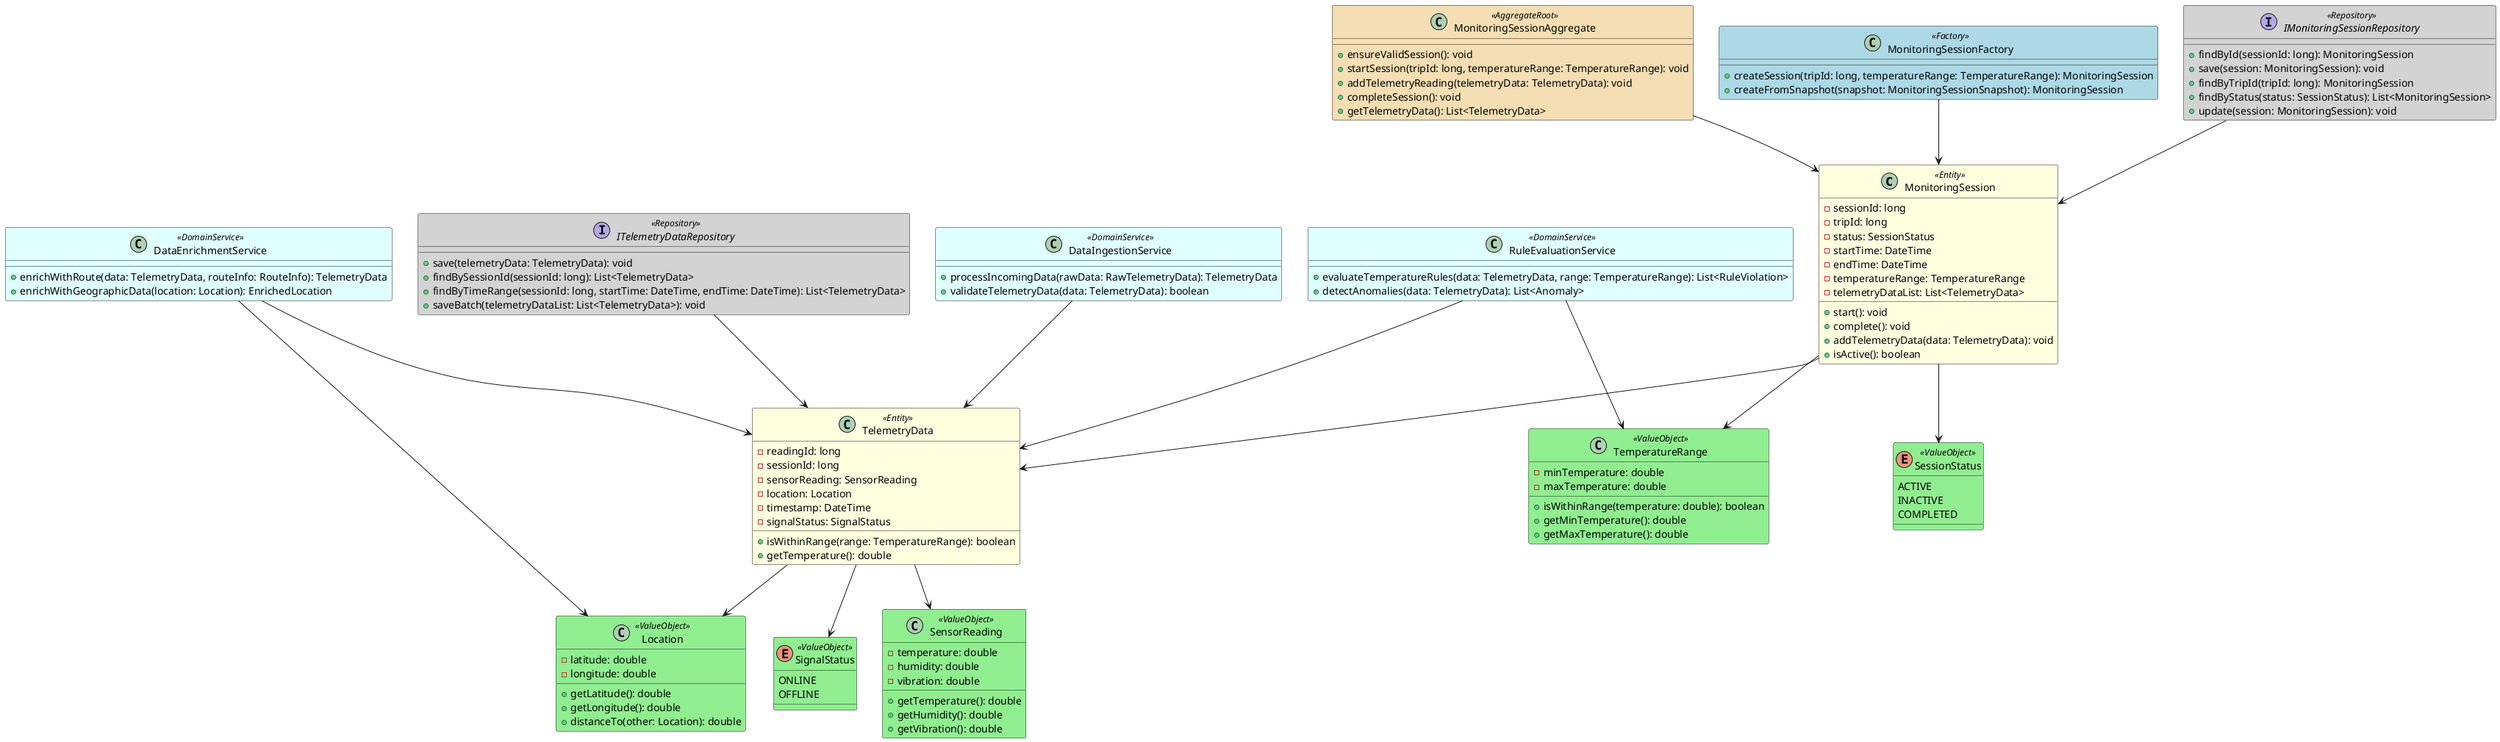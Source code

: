 @startuml

' Estereotipos de colores
skinparam class {
    BackgroundColor<<Entity>> LightYellow
    BackgroundColor<<AggregateRoot>> Wheat
    BackgroundColor<<ValueObject>> LightGreen
    BackgroundColor<<Factory>> LightBlue
    BackgroundColor<<DomainService>> LightCyan
    BackgroundColor<<Repository>> LightGray
}

' ========================
' Entities y Aggregate
' ========================
class MonitoringSession <<Entity>> {
  - sessionId: long
  - tripId: long
  - status: SessionStatus
  - startTime: DateTime
  - endTime: DateTime
  - temperatureRange: TemperatureRange
  - telemetryDataList: List<TelemetryData>
  + start(): void
  + complete(): void
  + addTelemetryData(data: TelemetryData): void
  + isActive(): boolean
}

class TelemetryData <<Entity>> {
  - readingId: long
  - sessionId: long
  - sensorReading: SensorReading
  - location: Location
  - timestamp: DateTime
  - signalStatus: SignalStatus
  + isWithinRange(range: TemperatureRange): boolean
  + getTemperature(): double
}

class MonitoringSessionAggregate <<AggregateRoot>> {
  + ensureValidSession(): void
  + startSession(tripId: long, temperatureRange: TemperatureRange): void
  + addTelemetryReading(telemetryData: TelemetryData): void
  + completeSession(): void
  + getTelemetryData(): List<TelemetryData>
}

' ========================
' Value Objects
' ========================
class SensorReading <<ValueObject>> {
  - temperature: double
  - humidity: double
  - vibration: double
  + getTemperature(): double
  + getHumidity(): double
  + getVibration(): double
}

class TemperatureRange <<ValueObject>> {
  - minTemperature: double
  - maxTemperature: double
  + isWithinRange(temperature: double): boolean
  + getMinTemperature(): double
  + getMaxTemperature(): double
}

class Location <<ValueObject>> {
  - latitude: double
  - longitude: double
  + getLatitude(): double
  + getLongitude(): double
  + distanceTo(other: Location): double
}

enum SignalStatus <<ValueObject>> {
  ONLINE
  OFFLINE
}

enum SessionStatus <<ValueObject>> {
  ACTIVE
  INACTIVE
  COMPLETED
}

' ========================
' Factories
' ========================
class MonitoringSessionFactory <<Factory>> {
  + createSession(tripId: long, temperatureRange: TemperatureRange): MonitoringSession
  + createFromSnapshot(snapshot: MonitoringSessionSnapshot): MonitoringSession
}

' ========================
' Domain Services
' ========================
class DataIngestionService <<DomainService>> {
  + processIncomingData(rawData: RawTelemetryData): TelemetryData
  + validateTelemetryData(data: TelemetryData): boolean
}

class RuleEvaluationService <<DomainService>> {
  + evaluateTemperatureRules(data: TelemetryData, range: TemperatureRange): List<RuleViolation>
  + detectAnomalies(data: TelemetryData): List<Anomaly>
}

class DataEnrichmentService <<DomainService>> {
  + enrichWithRoute(data: TelemetryData, routeInfo: RouteInfo): TelemetryData
  + enrichWithGeographicData(location: Location): EnrichedLocation
}

' ========================
' Repositories
' ========================
interface IMonitoringSessionRepository <<Repository>> {
  + findById(sessionId: long): MonitoringSession
  + save(session: MonitoringSession): void
  + findByTripId(tripId: long): MonitoringSession
  + findByStatus(status: SessionStatus): List<MonitoringSession>
  + update(session: MonitoringSession): void
}

interface ITelemetryDataRepository <<Repository>> {
  + save(telemetryData: TelemetryData): void
  + findBySessionId(sessionId: long): List<TelemetryData>
  + findByTimeRange(sessionId: long, startTime: DateTime, endTime: DateTime): List<TelemetryData>
  + saveBatch(telemetryDataList: List<TelemetryData>): void
}

' ========================
' Relaciones principales
' ========================
MonitoringSessionAggregate --> MonitoringSession
MonitoringSession --> TelemetryData
MonitoringSession --> SessionStatus
MonitoringSession --> TemperatureRange
TelemetryData --> SensorReading
TelemetryData --> Location
TelemetryData --> SignalStatus

MonitoringSessionFactory --> MonitoringSession
DataIngestionService --> TelemetryData
RuleEvaluationService --> TelemetryData
RuleEvaluationService --> TemperatureRange
DataEnrichmentService --> TelemetryData
DataEnrichmentService --> Location

IMonitoringSessionRepository --> MonitoringSession
ITelemetryDataRepository --> TelemetryData

@enduml

